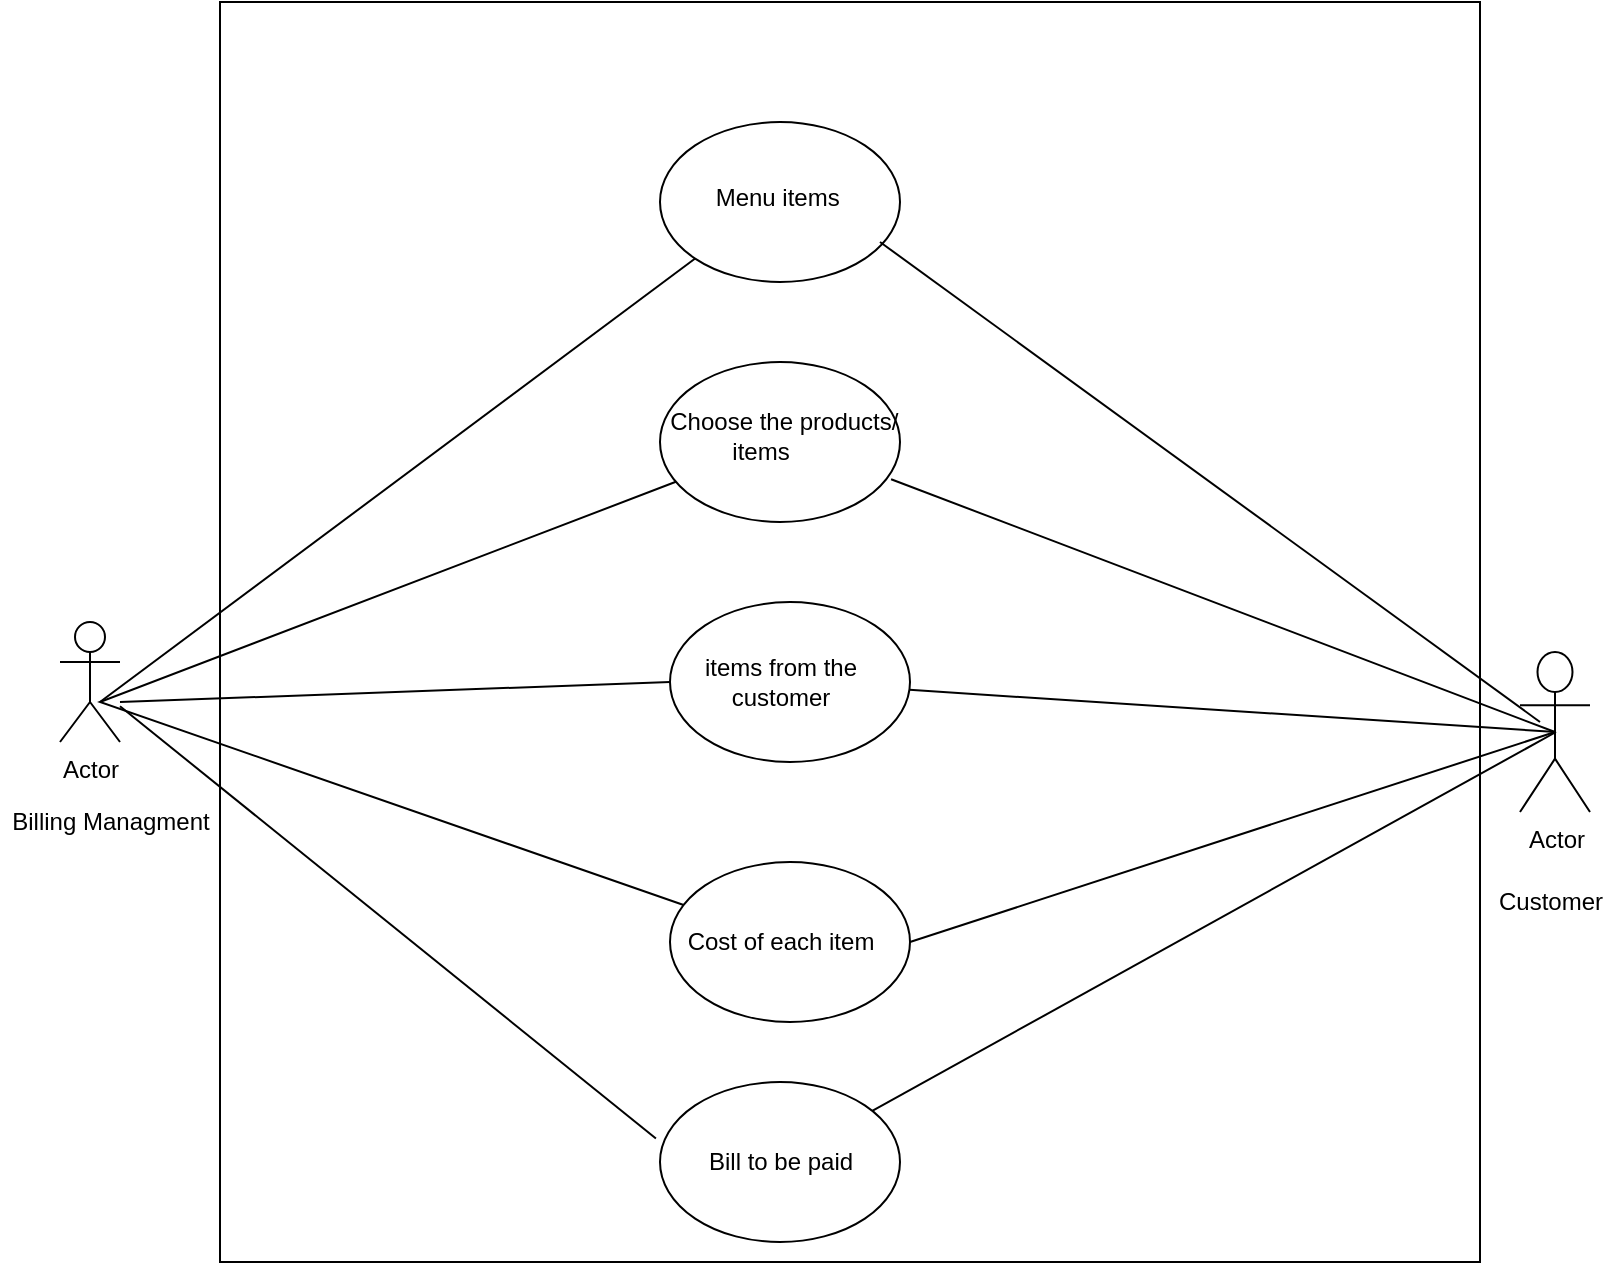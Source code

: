 <mxfile version="15.8.3" type="device"><diagram id="fhaeN6wMIKBikTf9uQ-2" name="Page-1"><mxGraphModel dx="1278" dy="1647" grid="1" gridSize="10" guides="1" tooltips="1" connect="1" arrows="1" fold="1" page="1" pageScale="1" pageWidth="850" pageHeight="1100" math="0" shadow="0"><root><mxCell id="0"/><mxCell id="1" parent="0"/><mxCell id="eIwNYEFnAfBzvZ-bjTI8-1" value="Actor" style="shape=umlActor;verticalLabelPosition=bottom;verticalAlign=top;html=1;outlineConnect=0;direction=east;" vertex="1" parent="1"><mxGeometry x="40" y="200" width="30" height="60" as="geometry"/></mxCell><mxCell id="eIwNYEFnAfBzvZ-bjTI8-3" value="Billing Managment" style="text;html=1;resizable=0;autosize=1;align=center;verticalAlign=middle;points=[];fillColor=none;strokeColor=none;rounded=0;" vertex="1" parent="1"><mxGeometry x="10" y="290" width="110" height="20" as="geometry"/></mxCell><mxCell id="eIwNYEFnAfBzvZ-bjTI8-4" value="Actor" style="shape=umlActor;verticalLabelPosition=bottom;verticalAlign=top;html=1;outlineConnect=0;" vertex="1" parent="1"><mxGeometry x="770" y="215" width="35" height="80" as="geometry"/></mxCell><mxCell id="eIwNYEFnAfBzvZ-bjTI8-5" value="Customer&lt;br&gt;" style="text;html=1;resizable=0;autosize=1;align=center;verticalAlign=middle;points=[];fillColor=none;strokeColor=none;rounded=0;" vertex="1" parent="1"><mxGeometry x="750" y="330" width="70" height="20" as="geometry"/></mxCell><mxCell id="eIwNYEFnAfBzvZ-bjTI8-6" value="" style="whiteSpace=wrap;html=1;aspect=fixed;" vertex="1" parent="1"><mxGeometry x="120" y="-110" width="630" height="630" as="geometry"/></mxCell><mxCell id="eIwNYEFnAfBzvZ-bjTI8-7" value="" style="ellipse;whiteSpace=wrap;html=1;" vertex="1" parent="1"><mxGeometry x="340" y="-50" width="120" height="80" as="geometry"/></mxCell><mxCell id="eIwNYEFnAfBzvZ-bjTI8-8" value="&lt;br&gt;&amp;nbsp; &amp;nbsp; &amp;nbsp; Menu items&amp;nbsp;" style="text;html=1;resizable=0;autosize=1;align=center;verticalAlign=middle;points=[];fillColor=none;strokeColor=none;rounded=0;" vertex="1" parent="1"><mxGeometry x="340" y="-35" width="100" height="30" as="geometry"/></mxCell><mxCell id="eIwNYEFnAfBzvZ-bjTI8-9" value="" style="ellipse;whiteSpace=wrap;html=1;" vertex="1" parent="1"><mxGeometry x="340" y="70" width="120" height="80" as="geometry"/></mxCell><mxCell id="eIwNYEFnAfBzvZ-bjTI8-10" value="&amp;nbsp; &amp;nbsp; &amp;nbsp; &amp;nbsp; &amp;nbsp; &lt;br&gt;&amp;nbsp; &amp;nbsp; &amp;nbsp; &amp;nbsp;Choose the products/&lt;br&gt;items" style="text;html=1;resizable=0;autosize=1;align=center;verticalAlign=middle;points=[];fillColor=none;strokeColor=none;rounded=0;" vertex="1" parent="1"><mxGeometry x="315" y="75" width="150" height="50" as="geometry"/></mxCell><mxCell id="eIwNYEFnAfBzvZ-bjTI8-11" value="" style="ellipse;whiteSpace=wrap;html=1;" vertex="1" parent="1"><mxGeometry x="345" y="190" width="120" height="80" as="geometry"/></mxCell><mxCell id="eIwNYEFnAfBzvZ-bjTI8-14" value="items from the&lt;br&gt;customer" style="text;html=1;resizable=0;autosize=1;align=center;verticalAlign=middle;points=[];fillColor=none;strokeColor=none;rounded=0;" vertex="1" parent="1"><mxGeometry x="355" y="215" width="90" height="30" as="geometry"/></mxCell><mxCell id="eIwNYEFnAfBzvZ-bjTI8-15" value="" style="ellipse;whiteSpace=wrap;html=1;" vertex="1" parent="1"><mxGeometry x="345" y="320" width="120" height="80" as="geometry"/></mxCell><mxCell id="eIwNYEFnAfBzvZ-bjTI8-16" value="Cost of each item" style="text;html=1;resizable=0;autosize=1;align=center;verticalAlign=middle;points=[];fillColor=none;strokeColor=none;rounded=0;" vertex="1" parent="1"><mxGeometry x="345" y="350" width="110" height="20" as="geometry"/></mxCell><mxCell id="eIwNYEFnAfBzvZ-bjTI8-17" value="" style="ellipse;whiteSpace=wrap;html=1;" vertex="1" parent="1"><mxGeometry x="340" y="430" width="120" height="80" as="geometry"/></mxCell><mxCell id="eIwNYEFnAfBzvZ-bjTI8-18" value="Bill to be paid" style="text;html=1;resizable=0;autosize=1;align=center;verticalAlign=middle;points=[];fillColor=none;strokeColor=none;rounded=0;" vertex="1" parent="1"><mxGeometry x="355" y="460" width="90" height="20" as="geometry"/></mxCell><mxCell id="eIwNYEFnAfBzvZ-bjTI8-20" value="" style="endArrow=none;html=1;rounded=0;entryX=0;entryY=1;entryDx=0;entryDy=0;" edge="1" parent="1" target="eIwNYEFnAfBzvZ-bjTI8-7"><mxGeometry width="50" height="50" relative="1" as="geometry"><mxPoint x="60" y="240" as="sourcePoint"/><mxPoint x="170" y="180" as="targetPoint"/></mxGeometry></mxCell><mxCell id="eIwNYEFnAfBzvZ-bjTI8-24" value="" style="endArrow=none;html=1;rounded=0;exitX=0;exitY=0.5;exitDx=0;exitDy=0;" edge="1" parent="1" source="eIwNYEFnAfBzvZ-bjTI8-11"><mxGeometry width="50" height="50" relative="1" as="geometry"><mxPoint x="390" y="220" as="sourcePoint"/><mxPoint x="70" y="240" as="targetPoint"/></mxGeometry></mxCell><mxCell id="eIwNYEFnAfBzvZ-bjTI8-25" value="" style="endArrow=none;html=1;rounded=0;" edge="1" parent="1" source="eIwNYEFnAfBzvZ-bjTI8-15" target="eIwNYEFnAfBzvZ-bjTI8-9"><mxGeometry width="50" height="50" relative="1" as="geometry"><mxPoint x="400" y="220" as="sourcePoint"/><mxPoint x="450" y="170" as="targetPoint"/><Array as="points"><mxPoint x="60" y="240"/></Array></mxGeometry></mxCell><mxCell id="eIwNYEFnAfBzvZ-bjTI8-27" value="" style="endArrow=none;html=1;rounded=0;exitX=-0.017;exitY=0.353;exitDx=0;exitDy=0;exitPerimeter=0;" edge="1" parent="1" source="eIwNYEFnAfBzvZ-bjTI8-17" target="eIwNYEFnAfBzvZ-bjTI8-1"><mxGeometry width="50" height="50" relative="1" as="geometry"><mxPoint x="330" y="450" as="sourcePoint"/><mxPoint x="80" y="360" as="targetPoint"/></mxGeometry></mxCell><mxCell id="eIwNYEFnAfBzvZ-bjTI8-28" value="" style="endArrow=none;html=1;rounded=0;" edge="1" parent="1" source="eIwNYEFnAfBzvZ-bjTI8-11"><mxGeometry width="50" height="50" relative="1" as="geometry"><mxPoint x="400" y="250" as="sourcePoint"/><mxPoint x="788" y="255" as="targetPoint"/></mxGeometry></mxCell><mxCell id="eIwNYEFnAfBzvZ-bjTI8-30" value="" style="endArrow=none;html=1;rounded=0;exitX=1;exitY=0.5;exitDx=0;exitDy=0;entryX=0.5;entryY=0.5;entryDx=0;entryDy=0;entryPerimeter=0;" edge="1" parent="1" source="eIwNYEFnAfBzvZ-bjTI8-15" target="eIwNYEFnAfBzvZ-bjTI8-4"><mxGeometry width="50" height="50" relative="1" as="geometry"><mxPoint x="400" y="250" as="sourcePoint"/><mxPoint x="790" y="260" as="targetPoint"/><Array as="points"/></mxGeometry></mxCell><mxCell id="eIwNYEFnAfBzvZ-bjTI8-31" value="" style="endArrow=none;html=1;rounded=0;exitX=0.937;exitY=1.072;exitDx=0;exitDy=0;exitPerimeter=0;entryX=0.5;entryY=0.5;entryDx=0;entryDy=0;entryPerimeter=0;" edge="1" parent="1" source="eIwNYEFnAfBzvZ-bjTI8-10" target="eIwNYEFnAfBzvZ-bjTI8-4"><mxGeometry width="50" height="50" relative="1" as="geometry"><mxPoint x="400" y="250" as="sourcePoint"/><mxPoint x="780" y="250" as="targetPoint"/></mxGeometry></mxCell><mxCell id="eIwNYEFnAfBzvZ-bjTI8-32" value="" style="endArrow=none;html=1;rounded=0;" edge="1" parent="1" source="eIwNYEFnAfBzvZ-bjTI8-17"><mxGeometry width="50" height="50" relative="1" as="geometry"><mxPoint x="400" y="250" as="sourcePoint"/><mxPoint x="788" y="255" as="targetPoint"/><Array as="points"/></mxGeometry></mxCell><mxCell id="eIwNYEFnAfBzvZ-bjTI8-38" value="" style="endArrow=none;html=1;rounded=0;" edge="1" parent="1"><mxGeometry width="50" height="50" relative="1" as="geometry"><mxPoint x="450" y="10" as="sourcePoint"/><mxPoint x="780" y="250" as="targetPoint"/><Array as="points"/></mxGeometry></mxCell></root></mxGraphModel></diagram></mxfile>